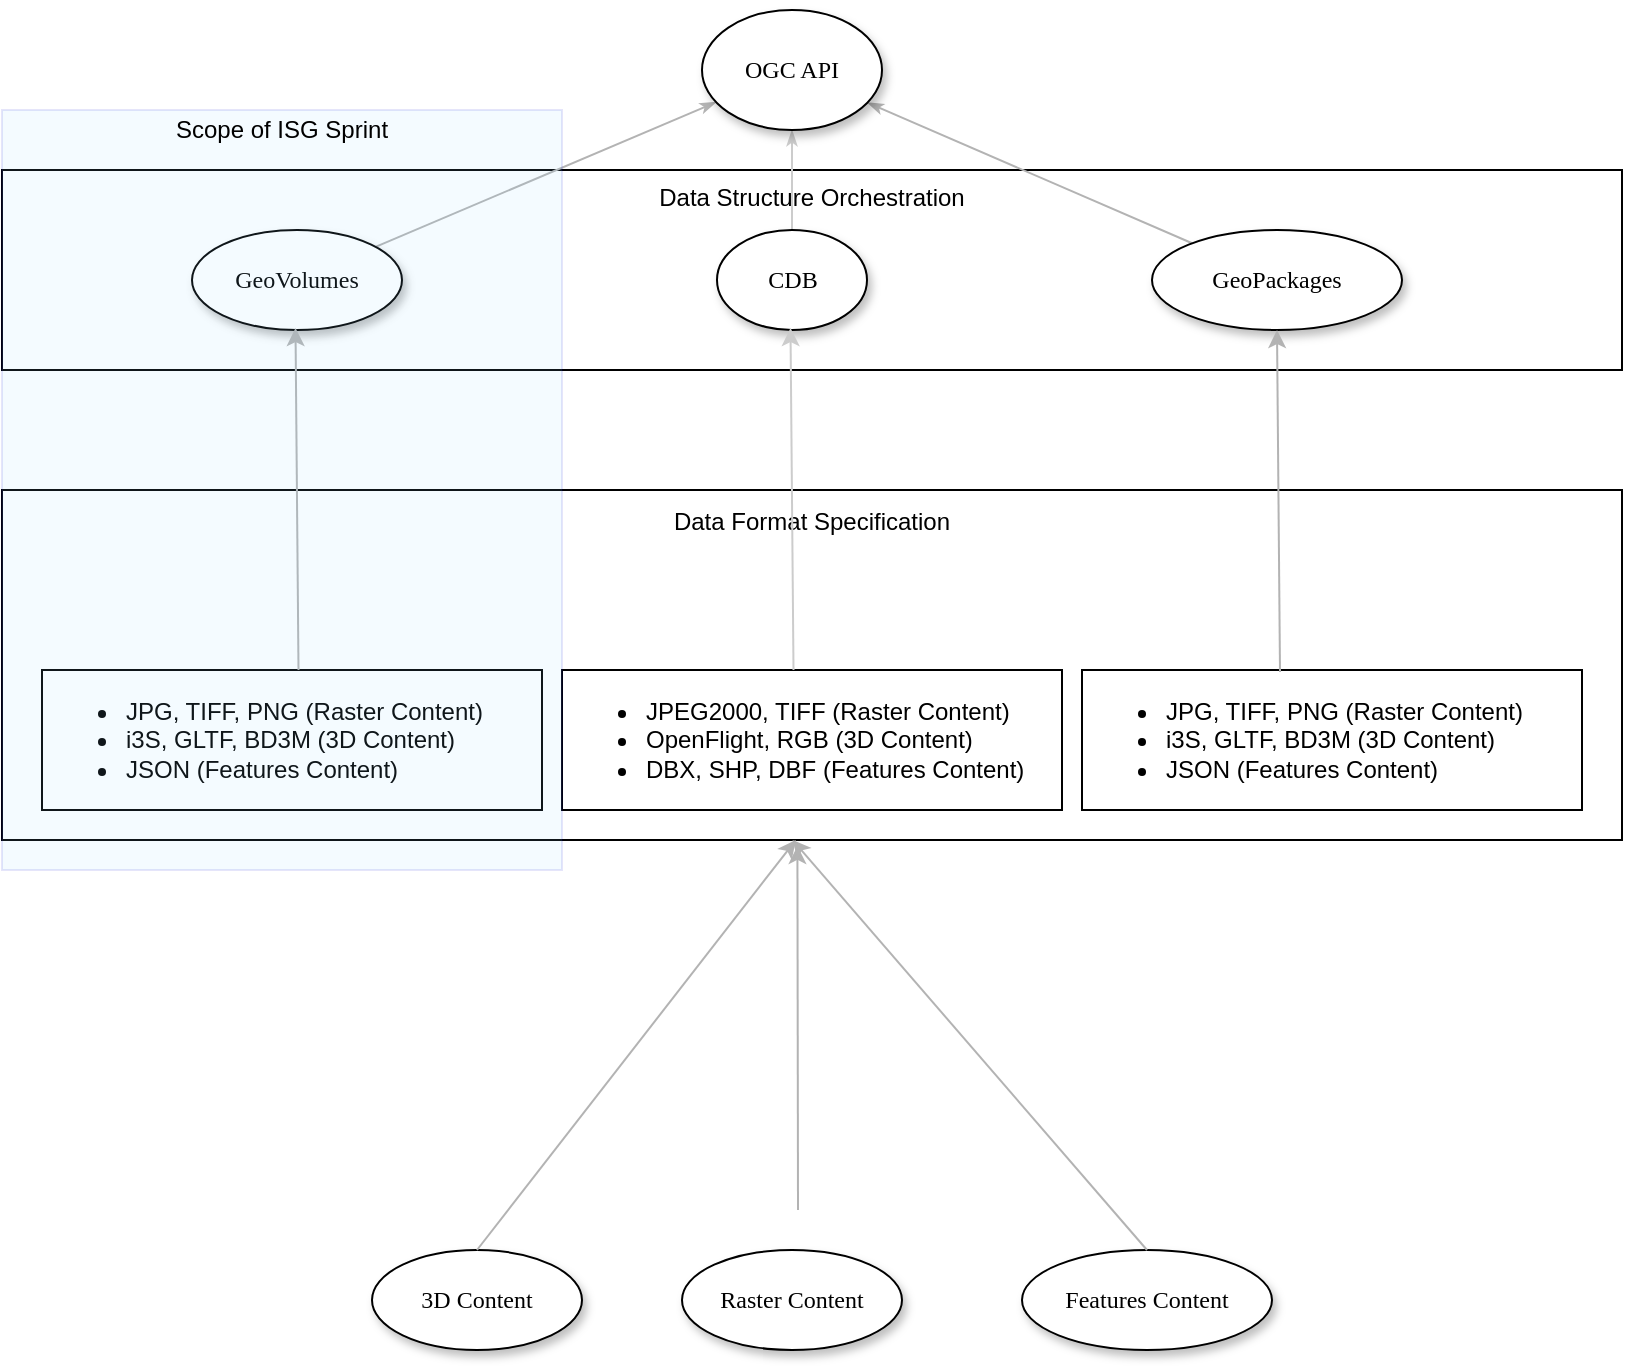 <mxfile version="13.7.6" type="github">
  <diagram name="Page-1" id="42789a77-a242-8287-6e28-9cd8cfd52e62">
    <mxGraphModel dx="1422" dy="794" grid="1" gridSize="10" guides="1" tooltips="1" connect="1" arrows="1" fold="1" page="1" pageScale="1" pageWidth="1100" pageHeight="850" background="#ffffff" math="0" shadow="0">
      <root>
        <mxCell id="0" />
        <mxCell id="1" parent="0" />
        <mxCell id="ro3Jxmx6jSMcBMuphTp5-5" value="Data Format Specification&lt;br&gt;&lt;br&gt;&lt;br&gt;&lt;br&gt;&lt;br&gt;&lt;br&gt;&lt;br&gt;&lt;br&gt;&lt;br&gt;&lt;br&gt;&lt;br&gt;" style="rounded=0;whiteSpace=wrap;html=1;fillColor=none;" vertex="1" parent="1">
          <mxGeometry x="100" y="320" width="810" height="175" as="geometry" />
        </mxCell>
        <mxCell id="ro3Jxmx6jSMcBMuphTp5-1" value="Data Structure Orchestration&lt;br&gt;&lt;br&gt;&lt;br&gt;&lt;br&gt;&lt;br&gt;&lt;br&gt;" style="rounded=0;whiteSpace=wrap;html=1;fillColor=none;" vertex="1" parent="1">
          <mxGeometry x="100" y="160" width="810" height="100" as="geometry" />
        </mxCell>
        <mxCell id="1ea317790d2ca983-12" style="edgeStyle=none;rounded=1;html=1;labelBackgroundColor=none;startArrow=none;startFill=0;startSize=5;endArrow=classicThin;endFill=1;endSize=5;jettySize=auto;orthogonalLoop=1;strokeWidth=1;fontFamily=Verdana;fontSize=12;strokeColor=#CCCCCC;" parent="1" source="1ea317790d2ca983-2" target="1ea317790d2ca983-1" edge="1">
          <mxGeometry relative="1" as="geometry" />
        </mxCell>
        <mxCell id="1ea317790d2ca983-13" value="" style="edgeStyle=none;rounded=1;html=1;labelBackgroundColor=none;startArrow=none;startFill=0;startSize=5;endArrow=classicThin;endFill=1;endSize=5;jettySize=auto;orthogonalLoop=1;strokeColor=#B3B3B3;strokeWidth=1;fontFamily=Verdana;fontSize=12" parent="1" source="1ea317790d2ca983-9" target="1ea317790d2ca983-1" edge="1">
          <mxGeometry relative="1" as="geometry" />
        </mxCell>
        <mxCell id="1ea317790d2ca983-14" value="" style="edgeStyle=none;rounded=1;html=1;labelBackgroundColor=none;startArrow=none;startFill=0;startSize=5;endArrow=classicThin;endFill=1;endSize=5;jettySize=auto;orthogonalLoop=1;strokeColor=#B3B3B3;strokeWidth=1;fontFamily=Verdana;fontSize=12" parent="1" source="1ea317790d2ca983-3" target="1ea317790d2ca983-1" edge="1">
          <mxGeometry relative="1" as="geometry" />
        </mxCell>
        <mxCell id="1ea317790d2ca983-1" value="OGC API" style="ellipse;whiteSpace=wrap;html=1;rounded=0;shadow=1;comic=0;labelBackgroundColor=none;strokeWidth=1;fontFamily=Verdana;fontSize=12;align=center;" parent="1" vertex="1">
          <mxGeometry x="450" y="80" width="90" height="60" as="geometry" />
        </mxCell>
        <mxCell id="1ea317790d2ca983-2" value="&lt;span&gt;CDB&lt;/span&gt;" style="ellipse;whiteSpace=wrap;html=1;rounded=0;shadow=1;comic=0;labelBackgroundColor=none;strokeWidth=1;fontFamily=Verdana;fontSize=12;align=center;" parent="1" vertex="1">
          <mxGeometry x="457.5" y="190" width="75" height="50" as="geometry" />
        </mxCell>
        <mxCell id="1ea317790d2ca983-3" value="&lt;span&gt;GeoPackages&lt;/span&gt;" style="ellipse;whiteSpace=wrap;html=1;rounded=0;shadow=1;comic=0;labelBackgroundColor=none;strokeWidth=1;fontFamily=Verdana;fontSize=12;align=center;" parent="1" vertex="1">
          <mxGeometry x="675" y="190" width="125" height="50" as="geometry" />
        </mxCell>
        <mxCell id="1ea317790d2ca983-5" value="&lt;span&gt;Features Content&lt;/span&gt;" style="ellipse;whiteSpace=wrap;html=1;rounded=0;shadow=1;comic=0;labelBackgroundColor=none;strokeWidth=1;fontFamily=Verdana;fontSize=12;align=center;" parent="1" vertex="1">
          <mxGeometry x="610" y="700" width="125" height="50" as="geometry" />
        </mxCell>
        <mxCell id="1ea317790d2ca983-8" value="Raster Content" style="ellipse;whiteSpace=wrap;html=1;rounded=0;shadow=1;comic=0;labelBackgroundColor=none;strokeWidth=1;fontFamily=Verdana;fontSize=12;align=center;" parent="1" vertex="1">
          <mxGeometry x="440" y="700" width="110" height="50" as="geometry" />
        </mxCell>
        <mxCell id="1ea317790d2ca983-9" value="GeoVolumes" style="ellipse;whiteSpace=wrap;html=1;rounded=0;shadow=1;comic=0;labelBackgroundColor=none;strokeWidth=1;fontFamily=Verdana;fontSize=12;align=center;" parent="1" vertex="1">
          <mxGeometry x="195" y="190" width="105" height="50" as="geometry" />
        </mxCell>
        <mxCell id="1ea317790d2ca983-11" value="&lt;span&gt;3D Content&lt;/span&gt;" style="ellipse;whiteSpace=wrap;html=1;rounded=0;shadow=1;comic=0;labelBackgroundColor=none;strokeWidth=1;fontFamily=Verdana;fontSize=12;align=center;" parent="1" vertex="1">
          <mxGeometry x="285" y="700" width="105" height="50" as="geometry" />
        </mxCell>
        <mxCell id="ro3Jxmx6jSMcBMuphTp5-4" value="&lt;div&gt;&lt;ul&gt;&lt;li&gt;&lt;span&gt;JPEG2000, TIFF (Raster Content)&lt;/span&gt;&lt;/li&gt;&lt;li&gt;&lt;span&gt;OpenFlight, RGB (3D Content)&lt;/span&gt;&lt;/li&gt;&lt;li&gt;&lt;span&gt;DBX, SHP, DBF (Features Content)&lt;/span&gt;&lt;/li&gt;&lt;/ul&gt;&lt;/div&gt;" style="rounded=0;whiteSpace=wrap;html=1;align=left;" vertex="1" parent="1">
          <mxGeometry x="380" y="410" width="250" height="70" as="geometry" />
        </mxCell>
        <mxCell id="ro3Jxmx6jSMcBMuphTp5-6" value="" style="endArrow=classic;html=1;entryX=0.491;entryY=1.017;entryDx=0;entryDy=0;entryPerimeter=0;strokeColor=#B3B3B3;" edge="1" parent="1" target="ro3Jxmx6jSMcBMuphTp5-5">
          <mxGeometry width="50" height="50" relative="1" as="geometry">
            <mxPoint x="498" y="680" as="sourcePoint" />
            <mxPoint x="520" y="630" as="targetPoint" />
          </mxGeometry>
        </mxCell>
        <mxCell id="ro3Jxmx6jSMcBMuphTp5-7" value="" style="endArrow=classic;html=1;entryX=0.49;entryY=1;entryDx=0;entryDy=0;entryPerimeter=0;exitX=0.5;exitY=0;exitDx=0;exitDy=0;strokeColor=#B3B3B3;" edge="1" parent="1" source="1ea317790d2ca983-11" target="ro3Jxmx6jSMcBMuphTp5-5">
          <mxGeometry width="50" height="50" relative="1" as="geometry">
            <mxPoint x="508" y="690" as="sourcePoint" />
            <mxPoint x="507.71" y="507.975" as="targetPoint" />
          </mxGeometry>
        </mxCell>
        <mxCell id="ro3Jxmx6jSMcBMuphTp5-8" value="" style="endArrow=classic;html=1;entryX=0.488;entryY=1;entryDx=0;entryDy=0;exitX=0.5;exitY=0;exitDx=0;exitDy=0;entryPerimeter=0;strokeColor=#B3B3B3;" edge="1" parent="1" source="1ea317790d2ca983-5" target="ro3Jxmx6jSMcBMuphTp5-5">
          <mxGeometry width="50" height="50" relative="1" as="geometry">
            <mxPoint x="340" y="700" as="sourcePoint" />
            <mxPoint x="499.4" y="495" as="targetPoint" />
          </mxGeometry>
        </mxCell>
        <mxCell id="ro3Jxmx6jSMcBMuphTp5-10" value="&lt;div&gt;&lt;ul&gt;&lt;li&gt;&lt;span&gt;JPG, TIFF, PNG (Raster Content)&lt;/span&gt;&lt;/li&gt;&lt;li&gt;&lt;span&gt;i3S, GLTF, BD3M (3D Content)&lt;/span&gt;&lt;/li&gt;&lt;li&gt;&lt;span&gt;JSON (Features Content)&lt;/span&gt;&lt;/li&gt;&lt;/ul&gt;&lt;/div&gt;" style="rounded=0;whiteSpace=wrap;html=1;align=left;" vertex="1" parent="1">
          <mxGeometry x="120" y="410" width="250" height="70" as="geometry" />
        </mxCell>
        <mxCell id="ro3Jxmx6jSMcBMuphTp5-11" value="&lt;div&gt;&lt;ul&gt;&lt;li&gt;&lt;span&gt;JPG, TIFF, PNG (Raster Content)&lt;/span&gt;&lt;/li&gt;&lt;li&gt;&lt;span&gt;i3S, GLTF, BD3M (3D Content)&lt;/span&gt;&lt;/li&gt;&lt;li&gt;&lt;span&gt;JSON (Features Content)&lt;/span&gt;&lt;/li&gt;&lt;/ul&gt;&lt;/div&gt;" style="rounded=0;whiteSpace=wrap;html=1;align=left;" vertex="1" parent="1">
          <mxGeometry x="640" y="410" width="250" height="70" as="geometry" />
        </mxCell>
        <mxCell id="ro3Jxmx6jSMcBMuphTp5-12" value="" style="endArrow=classic;html=1;entryX=0.5;entryY=1;entryDx=0;entryDy=0;exitX=0.396;exitY=0.014;exitDx=0;exitDy=0;exitPerimeter=0;strokeColor=#B3B3B3;" edge="1" parent="1" source="ro3Jxmx6jSMcBMuphTp5-11" target="1ea317790d2ca983-3">
          <mxGeometry width="50" height="50" relative="1" as="geometry">
            <mxPoint x="750" y="480" as="sourcePoint" />
            <mxPoint x="800" y="430" as="targetPoint" />
          </mxGeometry>
        </mxCell>
        <mxCell id="ro3Jxmx6jSMcBMuphTp5-13" value="" style="endArrow=classic;html=1;strokeColor=#CCCCCC;entryX=0.5;entryY=1;entryDx=0;entryDy=0;exitX=0.396;exitY=0.014;exitDx=0;exitDy=0;exitPerimeter=0;" edge="1" parent="1">
          <mxGeometry width="50" height="50" relative="1" as="geometry">
            <mxPoint x="495.75" y="410" as="sourcePoint" />
            <mxPoint x="494.25" y="239.02" as="targetPoint" />
          </mxGeometry>
        </mxCell>
        <mxCell id="ro3Jxmx6jSMcBMuphTp5-14" value="" style="endArrow=classic;html=1;entryX=0.5;entryY=1;entryDx=0;entryDy=0;exitX=0.396;exitY=0.014;exitDx=0;exitDy=0;exitPerimeter=0;strokeColor=#B3B3B3;" edge="1" parent="1">
          <mxGeometry width="50" height="50" relative="1" as="geometry">
            <mxPoint x="248.25" y="410" as="sourcePoint" />
            <mxPoint x="246.75" y="239.02" as="targetPoint" />
          </mxGeometry>
        </mxCell>
        <mxCell id="ro3Jxmx6jSMcBMuphTp5-15" value="Scope of ISG Sprint&lt;br&gt;&lt;br&gt;&lt;br&gt;&lt;br&gt;&lt;br&gt;&lt;br&gt;&lt;br&gt;&lt;br&gt;&lt;br&gt;&lt;br&gt;&lt;br&gt;&lt;br&gt;&lt;br&gt;&lt;br&gt;&lt;br&gt;&lt;br&gt;&lt;br&gt;&lt;br&gt;&lt;br&gt;&lt;br&gt;&lt;br&gt;&lt;br&gt;&lt;br&gt;&lt;br&gt;&lt;br&gt;&lt;br&gt;" style="rounded=0;whiteSpace=wrap;html=1;perimeterSpacing=0;arcSize=7;glass=0;shadow=0;sketch=0;strokeColor=#0000CC;opacity=10;fillColor=#94D4FF;" vertex="1" parent="1">
          <mxGeometry x="100" y="130" width="280" height="380" as="geometry" />
        </mxCell>
      </root>
    </mxGraphModel>
  </diagram>
</mxfile>
